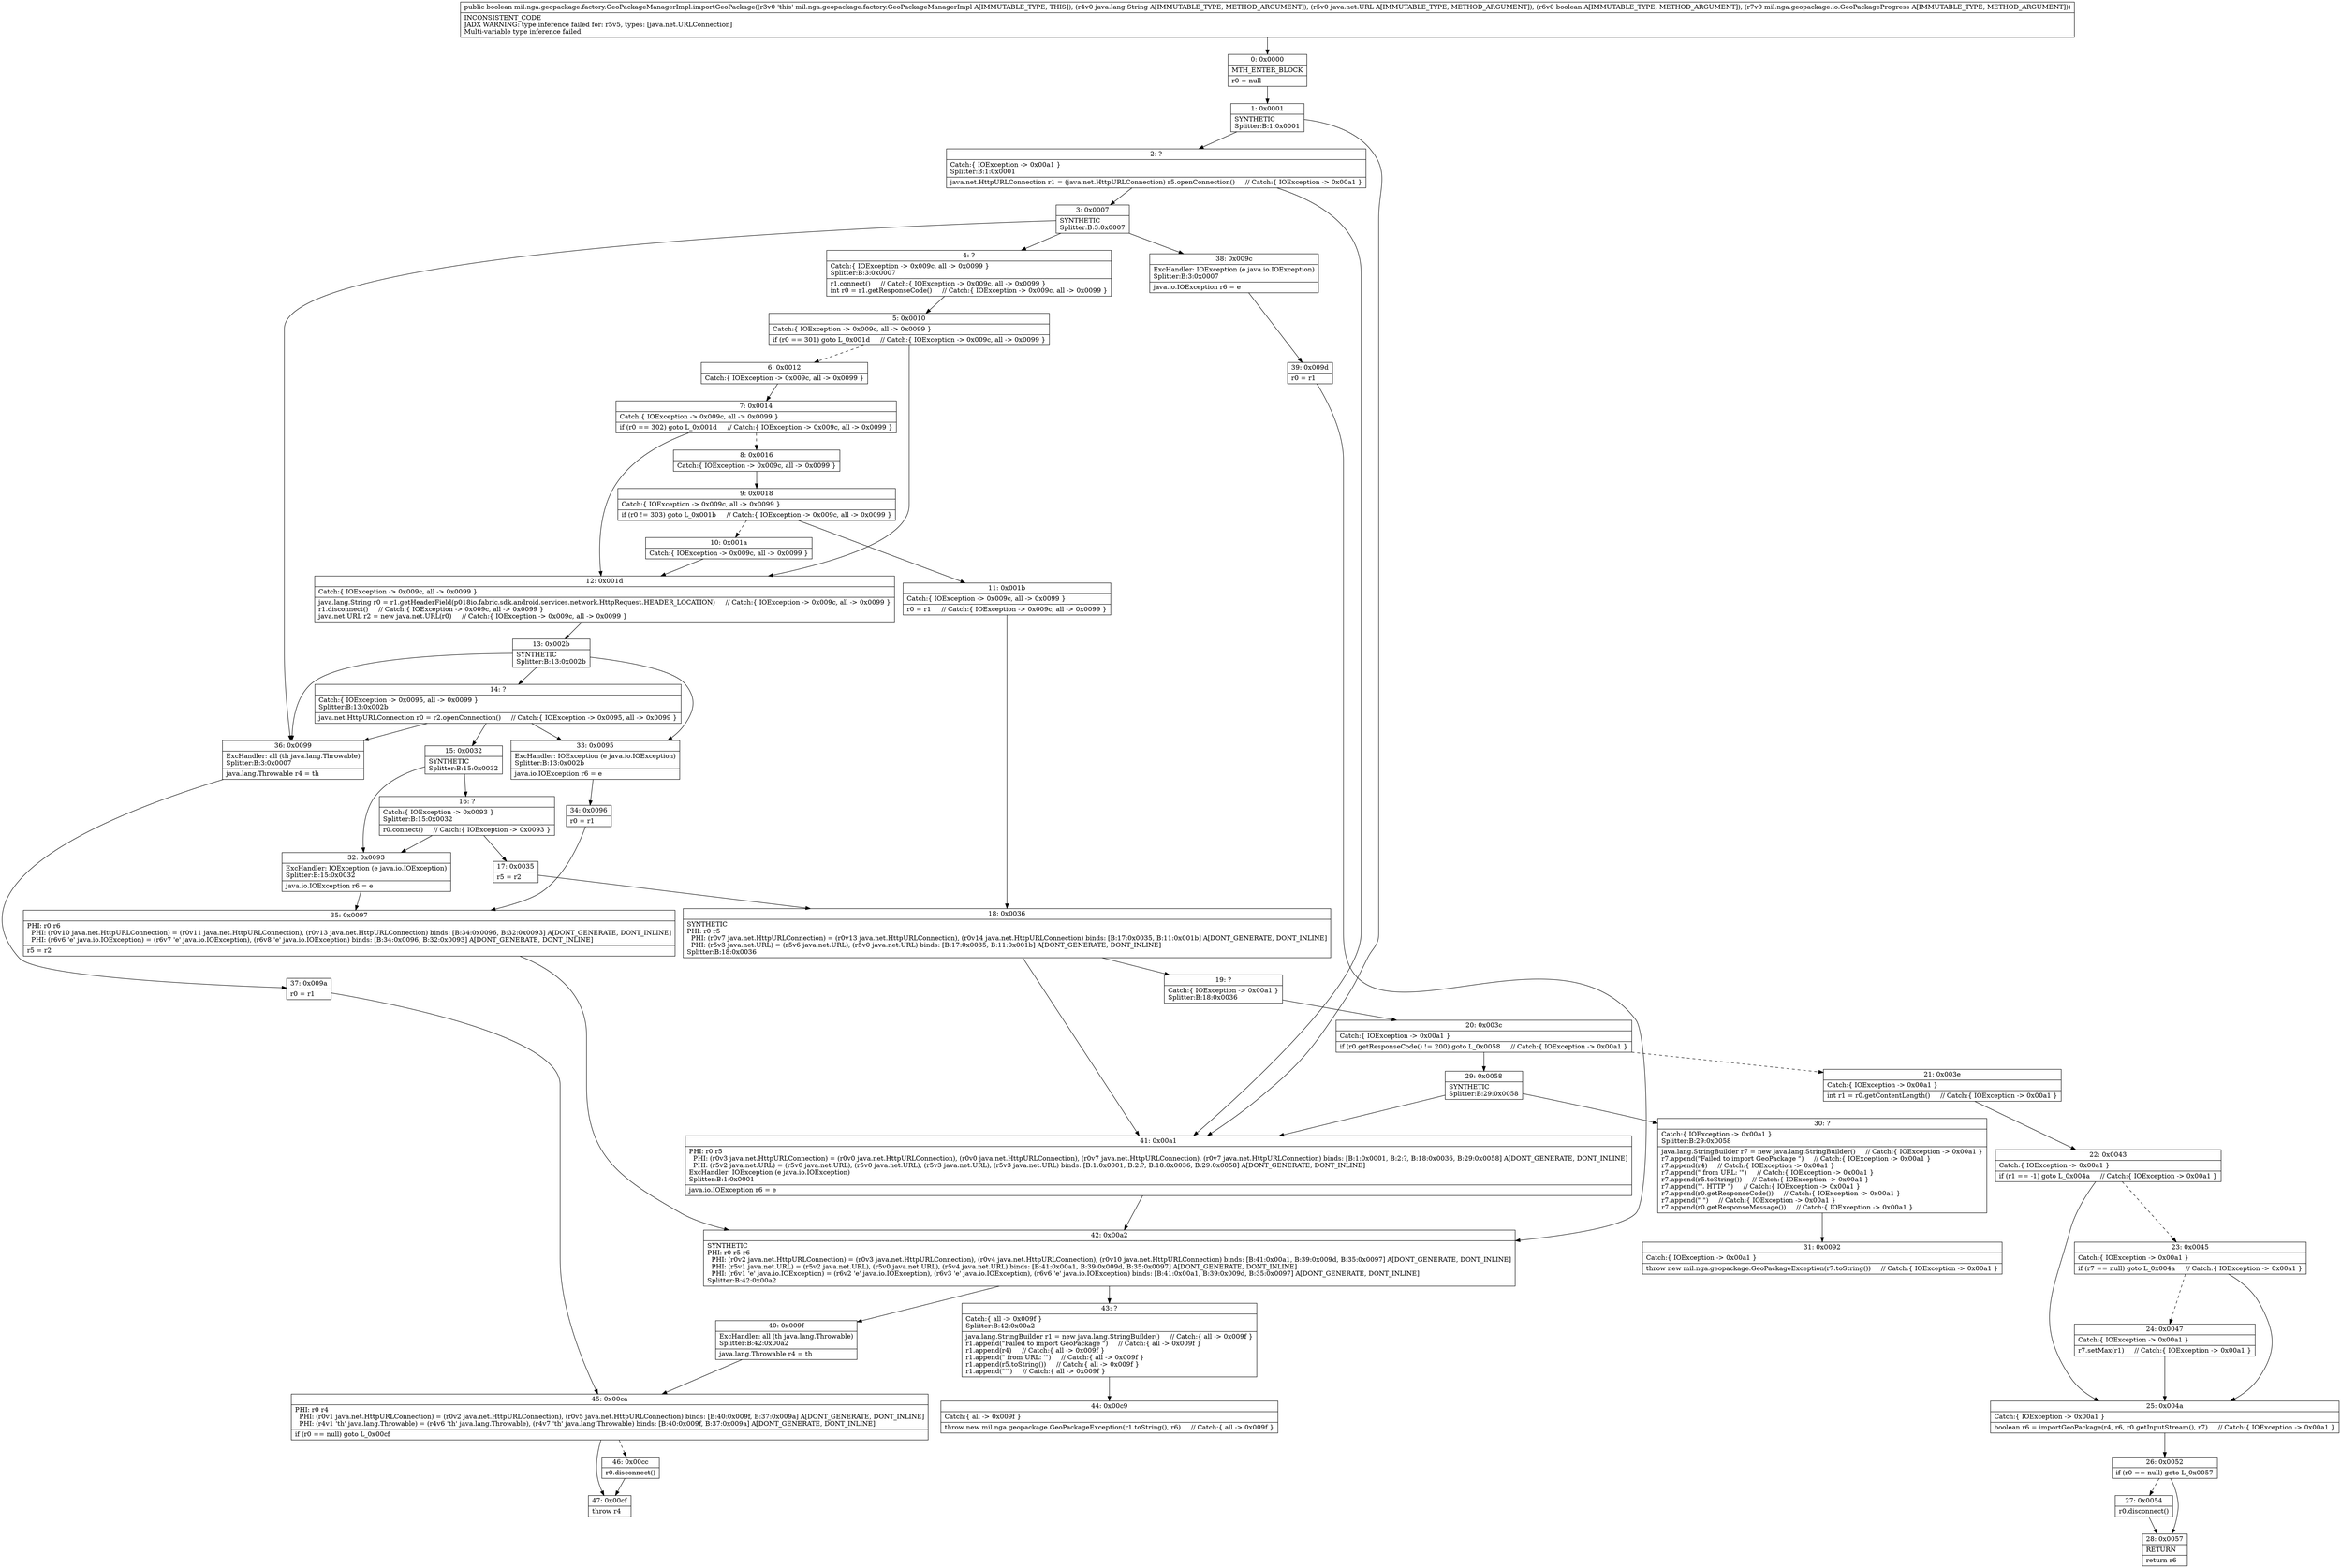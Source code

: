 digraph "CFG formil.nga.geopackage.factory.GeoPackageManagerImpl.importGeoPackage(Ljava\/lang\/String;Ljava\/net\/URL;ZLmil\/nga\/geopackage\/io\/GeoPackageProgress;)Z" {
Node_0 [shape=record,label="{0\:\ 0x0000|MTH_ENTER_BLOCK\l|r0 = null\l}"];
Node_1 [shape=record,label="{1\:\ 0x0001|SYNTHETIC\lSplitter:B:1:0x0001\l}"];
Node_2 [shape=record,label="{2\:\ ?|Catch:\{ IOException \-\> 0x00a1 \}\lSplitter:B:1:0x0001\l|java.net.HttpURLConnection r1 = (java.net.HttpURLConnection) r5.openConnection()     \/\/ Catch:\{ IOException \-\> 0x00a1 \}\l}"];
Node_3 [shape=record,label="{3\:\ 0x0007|SYNTHETIC\lSplitter:B:3:0x0007\l}"];
Node_4 [shape=record,label="{4\:\ ?|Catch:\{ IOException \-\> 0x009c, all \-\> 0x0099 \}\lSplitter:B:3:0x0007\l|r1.connect()     \/\/ Catch:\{ IOException \-\> 0x009c, all \-\> 0x0099 \}\lint r0 = r1.getResponseCode()     \/\/ Catch:\{ IOException \-\> 0x009c, all \-\> 0x0099 \}\l}"];
Node_5 [shape=record,label="{5\:\ 0x0010|Catch:\{ IOException \-\> 0x009c, all \-\> 0x0099 \}\l|if (r0 == 301) goto L_0x001d     \/\/ Catch:\{ IOException \-\> 0x009c, all \-\> 0x0099 \}\l}"];
Node_6 [shape=record,label="{6\:\ 0x0012|Catch:\{ IOException \-\> 0x009c, all \-\> 0x0099 \}\l}"];
Node_7 [shape=record,label="{7\:\ 0x0014|Catch:\{ IOException \-\> 0x009c, all \-\> 0x0099 \}\l|if (r0 == 302) goto L_0x001d     \/\/ Catch:\{ IOException \-\> 0x009c, all \-\> 0x0099 \}\l}"];
Node_8 [shape=record,label="{8\:\ 0x0016|Catch:\{ IOException \-\> 0x009c, all \-\> 0x0099 \}\l}"];
Node_9 [shape=record,label="{9\:\ 0x0018|Catch:\{ IOException \-\> 0x009c, all \-\> 0x0099 \}\l|if (r0 != 303) goto L_0x001b     \/\/ Catch:\{ IOException \-\> 0x009c, all \-\> 0x0099 \}\l}"];
Node_10 [shape=record,label="{10\:\ 0x001a|Catch:\{ IOException \-\> 0x009c, all \-\> 0x0099 \}\l}"];
Node_11 [shape=record,label="{11\:\ 0x001b|Catch:\{ IOException \-\> 0x009c, all \-\> 0x0099 \}\l|r0 = r1     \/\/ Catch:\{ IOException \-\> 0x009c, all \-\> 0x0099 \}\l}"];
Node_12 [shape=record,label="{12\:\ 0x001d|Catch:\{ IOException \-\> 0x009c, all \-\> 0x0099 \}\l|java.lang.String r0 = r1.getHeaderField(p018io.fabric.sdk.android.services.network.HttpRequest.HEADER_LOCATION)     \/\/ Catch:\{ IOException \-\> 0x009c, all \-\> 0x0099 \}\lr1.disconnect()     \/\/ Catch:\{ IOException \-\> 0x009c, all \-\> 0x0099 \}\ljava.net.URL r2 = new java.net.URL(r0)     \/\/ Catch:\{ IOException \-\> 0x009c, all \-\> 0x0099 \}\l}"];
Node_13 [shape=record,label="{13\:\ 0x002b|SYNTHETIC\lSplitter:B:13:0x002b\l}"];
Node_14 [shape=record,label="{14\:\ ?|Catch:\{ IOException \-\> 0x0095, all \-\> 0x0099 \}\lSplitter:B:13:0x002b\l|java.net.HttpURLConnection r0 = r2.openConnection()     \/\/ Catch:\{ IOException \-\> 0x0095, all \-\> 0x0099 \}\l}"];
Node_15 [shape=record,label="{15\:\ 0x0032|SYNTHETIC\lSplitter:B:15:0x0032\l}"];
Node_16 [shape=record,label="{16\:\ ?|Catch:\{ IOException \-\> 0x0093 \}\lSplitter:B:15:0x0032\l|r0.connect()     \/\/ Catch:\{ IOException \-\> 0x0093 \}\l}"];
Node_17 [shape=record,label="{17\:\ 0x0035|r5 = r2\l}"];
Node_18 [shape=record,label="{18\:\ 0x0036|SYNTHETIC\lPHI: r0 r5 \l  PHI: (r0v7 java.net.HttpURLConnection) = (r0v13 java.net.HttpURLConnection), (r0v14 java.net.HttpURLConnection) binds: [B:17:0x0035, B:11:0x001b] A[DONT_GENERATE, DONT_INLINE]\l  PHI: (r5v3 java.net.URL) = (r5v6 java.net.URL), (r5v0 java.net.URL) binds: [B:17:0x0035, B:11:0x001b] A[DONT_GENERATE, DONT_INLINE]\lSplitter:B:18:0x0036\l}"];
Node_19 [shape=record,label="{19\:\ ?|Catch:\{ IOException \-\> 0x00a1 \}\lSplitter:B:18:0x0036\l}"];
Node_20 [shape=record,label="{20\:\ 0x003c|Catch:\{ IOException \-\> 0x00a1 \}\l|if (r0.getResponseCode() != 200) goto L_0x0058     \/\/ Catch:\{ IOException \-\> 0x00a1 \}\l}"];
Node_21 [shape=record,label="{21\:\ 0x003e|Catch:\{ IOException \-\> 0x00a1 \}\l|int r1 = r0.getContentLength()     \/\/ Catch:\{ IOException \-\> 0x00a1 \}\l}"];
Node_22 [shape=record,label="{22\:\ 0x0043|Catch:\{ IOException \-\> 0x00a1 \}\l|if (r1 == \-1) goto L_0x004a     \/\/ Catch:\{ IOException \-\> 0x00a1 \}\l}"];
Node_23 [shape=record,label="{23\:\ 0x0045|Catch:\{ IOException \-\> 0x00a1 \}\l|if (r7 == null) goto L_0x004a     \/\/ Catch:\{ IOException \-\> 0x00a1 \}\l}"];
Node_24 [shape=record,label="{24\:\ 0x0047|Catch:\{ IOException \-\> 0x00a1 \}\l|r7.setMax(r1)     \/\/ Catch:\{ IOException \-\> 0x00a1 \}\l}"];
Node_25 [shape=record,label="{25\:\ 0x004a|Catch:\{ IOException \-\> 0x00a1 \}\l|boolean r6 = importGeoPackage(r4, r6, r0.getInputStream(), r7)     \/\/ Catch:\{ IOException \-\> 0x00a1 \}\l}"];
Node_26 [shape=record,label="{26\:\ 0x0052|if (r0 == null) goto L_0x0057\l}"];
Node_27 [shape=record,label="{27\:\ 0x0054|r0.disconnect()\l}"];
Node_28 [shape=record,label="{28\:\ 0x0057|RETURN\l|return r6\l}"];
Node_29 [shape=record,label="{29\:\ 0x0058|SYNTHETIC\lSplitter:B:29:0x0058\l}"];
Node_30 [shape=record,label="{30\:\ ?|Catch:\{ IOException \-\> 0x00a1 \}\lSplitter:B:29:0x0058\l|java.lang.StringBuilder r7 = new java.lang.StringBuilder()     \/\/ Catch:\{ IOException \-\> 0x00a1 \}\lr7.append(\"Failed to import GeoPackage \")     \/\/ Catch:\{ IOException \-\> 0x00a1 \}\lr7.append(r4)     \/\/ Catch:\{ IOException \-\> 0x00a1 \}\lr7.append(\" from URL: '\")     \/\/ Catch:\{ IOException \-\> 0x00a1 \}\lr7.append(r5.toString())     \/\/ Catch:\{ IOException \-\> 0x00a1 \}\lr7.append(\"'. HTTP \")     \/\/ Catch:\{ IOException \-\> 0x00a1 \}\lr7.append(r0.getResponseCode())     \/\/ Catch:\{ IOException \-\> 0x00a1 \}\lr7.append(\" \")     \/\/ Catch:\{ IOException \-\> 0x00a1 \}\lr7.append(r0.getResponseMessage())     \/\/ Catch:\{ IOException \-\> 0x00a1 \}\l}"];
Node_31 [shape=record,label="{31\:\ 0x0092|Catch:\{ IOException \-\> 0x00a1 \}\l|throw new mil.nga.geopackage.GeoPackageException(r7.toString())     \/\/ Catch:\{ IOException \-\> 0x00a1 \}\l}"];
Node_32 [shape=record,label="{32\:\ 0x0093|ExcHandler: IOException (e java.io.IOException)\lSplitter:B:15:0x0032\l|java.io.IOException r6 = e\l}"];
Node_33 [shape=record,label="{33\:\ 0x0095|ExcHandler: IOException (e java.io.IOException)\lSplitter:B:13:0x002b\l|java.io.IOException r6 = e\l}"];
Node_34 [shape=record,label="{34\:\ 0x0096|r0 = r1\l}"];
Node_35 [shape=record,label="{35\:\ 0x0097|PHI: r0 r6 \l  PHI: (r0v10 java.net.HttpURLConnection) = (r0v11 java.net.HttpURLConnection), (r0v13 java.net.HttpURLConnection) binds: [B:34:0x0096, B:32:0x0093] A[DONT_GENERATE, DONT_INLINE]\l  PHI: (r6v6 'e' java.io.IOException) = (r6v7 'e' java.io.IOException), (r6v8 'e' java.io.IOException) binds: [B:34:0x0096, B:32:0x0093] A[DONT_GENERATE, DONT_INLINE]\l|r5 = r2\l}"];
Node_36 [shape=record,label="{36\:\ 0x0099|ExcHandler: all (th java.lang.Throwable)\lSplitter:B:3:0x0007\l|java.lang.Throwable r4 = th\l}"];
Node_37 [shape=record,label="{37\:\ 0x009a|r0 = r1\l}"];
Node_38 [shape=record,label="{38\:\ 0x009c|ExcHandler: IOException (e java.io.IOException)\lSplitter:B:3:0x0007\l|java.io.IOException r6 = e\l}"];
Node_39 [shape=record,label="{39\:\ 0x009d|r0 = r1\l}"];
Node_40 [shape=record,label="{40\:\ 0x009f|ExcHandler: all (th java.lang.Throwable)\lSplitter:B:42:0x00a2\l|java.lang.Throwable r4 = th\l}"];
Node_41 [shape=record,label="{41\:\ 0x00a1|PHI: r0 r5 \l  PHI: (r0v3 java.net.HttpURLConnection) = (r0v0 java.net.HttpURLConnection), (r0v0 java.net.HttpURLConnection), (r0v7 java.net.HttpURLConnection), (r0v7 java.net.HttpURLConnection) binds: [B:1:0x0001, B:2:?, B:18:0x0036, B:29:0x0058] A[DONT_GENERATE, DONT_INLINE]\l  PHI: (r5v2 java.net.URL) = (r5v0 java.net.URL), (r5v0 java.net.URL), (r5v3 java.net.URL), (r5v3 java.net.URL) binds: [B:1:0x0001, B:2:?, B:18:0x0036, B:29:0x0058] A[DONT_GENERATE, DONT_INLINE]\lExcHandler: IOException (e java.io.IOException)\lSplitter:B:1:0x0001\l|java.io.IOException r6 = e\l}"];
Node_42 [shape=record,label="{42\:\ 0x00a2|SYNTHETIC\lPHI: r0 r5 r6 \l  PHI: (r0v2 java.net.HttpURLConnection) = (r0v3 java.net.HttpURLConnection), (r0v4 java.net.HttpURLConnection), (r0v10 java.net.HttpURLConnection) binds: [B:41:0x00a1, B:39:0x009d, B:35:0x0097] A[DONT_GENERATE, DONT_INLINE]\l  PHI: (r5v1 java.net.URL) = (r5v2 java.net.URL), (r5v0 java.net.URL), (r5v4 java.net.URL) binds: [B:41:0x00a1, B:39:0x009d, B:35:0x0097] A[DONT_GENERATE, DONT_INLINE]\l  PHI: (r6v1 'e' java.io.IOException) = (r6v2 'e' java.io.IOException), (r6v3 'e' java.io.IOException), (r6v6 'e' java.io.IOException) binds: [B:41:0x00a1, B:39:0x009d, B:35:0x0097] A[DONT_GENERATE, DONT_INLINE]\lSplitter:B:42:0x00a2\l}"];
Node_43 [shape=record,label="{43\:\ ?|Catch:\{ all \-\> 0x009f \}\lSplitter:B:42:0x00a2\l|java.lang.StringBuilder r1 = new java.lang.StringBuilder()     \/\/ Catch:\{ all \-\> 0x009f \}\lr1.append(\"Failed to import GeoPackage \")     \/\/ Catch:\{ all \-\> 0x009f \}\lr1.append(r4)     \/\/ Catch:\{ all \-\> 0x009f \}\lr1.append(\" from URL: '\")     \/\/ Catch:\{ all \-\> 0x009f \}\lr1.append(r5.toString())     \/\/ Catch:\{ all \-\> 0x009f \}\lr1.append(\"'\")     \/\/ Catch:\{ all \-\> 0x009f \}\l}"];
Node_44 [shape=record,label="{44\:\ 0x00c9|Catch:\{ all \-\> 0x009f \}\l|throw new mil.nga.geopackage.GeoPackageException(r1.toString(), r6)     \/\/ Catch:\{ all \-\> 0x009f \}\l}"];
Node_45 [shape=record,label="{45\:\ 0x00ca|PHI: r0 r4 \l  PHI: (r0v1 java.net.HttpURLConnection) = (r0v2 java.net.HttpURLConnection), (r0v5 java.net.HttpURLConnection) binds: [B:40:0x009f, B:37:0x009a] A[DONT_GENERATE, DONT_INLINE]\l  PHI: (r4v1 'th' java.lang.Throwable) = (r4v6 'th' java.lang.Throwable), (r4v7 'th' java.lang.Throwable) binds: [B:40:0x009f, B:37:0x009a] A[DONT_GENERATE, DONT_INLINE]\l|if (r0 == null) goto L_0x00cf\l}"];
Node_46 [shape=record,label="{46\:\ 0x00cc|r0.disconnect()\l}"];
Node_47 [shape=record,label="{47\:\ 0x00cf|throw r4\l}"];
MethodNode[shape=record,label="{public boolean mil.nga.geopackage.factory.GeoPackageManagerImpl.importGeoPackage((r3v0 'this' mil.nga.geopackage.factory.GeoPackageManagerImpl A[IMMUTABLE_TYPE, THIS]), (r4v0 java.lang.String A[IMMUTABLE_TYPE, METHOD_ARGUMENT]), (r5v0 java.net.URL A[IMMUTABLE_TYPE, METHOD_ARGUMENT]), (r6v0 boolean A[IMMUTABLE_TYPE, METHOD_ARGUMENT]), (r7v0 mil.nga.geopackage.io.GeoPackageProgress A[IMMUTABLE_TYPE, METHOD_ARGUMENT]))  | INCONSISTENT_CODE\lJADX WARNING: type inference failed for: r5v5, types: [java.net.URLConnection]\lMulti\-variable type inference failed\l}"];
MethodNode -> Node_0;
Node_0 -> Node_1;
Node_1 -> Node_2;
Node_1 -> Node_41;
Node_2 -> Node_3;
Node_2 -> Node_41;
Node_3 -> Node_4;
Node_3 -> Node_38;
Node_3 -> Node_36;
Node_4 -> Node_5;
Node_5 -> Node_6[style=dashed];
Node_5 -> Node_12;
Node_6 -> Node_7;
Node_7 -> Node_8[style=dashed];
Node_7 -> Node_12;
Node_8 -> Node_9;
Node_9 -> Node_10[style=dashed];
Node_9 -> Node_11;
Node_10 -> Node_12;
Node_11 -> Node_18;
Node_12 -> Node_13;
Node_13 -> Node_14;
Node_13 -> Node_33;
Node_13 -> Node_36;
Node_14 -> Node_15;
Node_14 -> Node_33;
Node_14 -> Node_36;
Node_15 -> Node_16;
Node_15 -> Node_32;
Node_16 -> Node_17;
Node_16 -> Node_32;
Node_17 -> Node_18;
Node_18 -> Node_19;
Node_18 -> Node_41;
Node_19 -> Node_20;
Node_20 -> Node_21[style=dashed];
Node_20 -> Node_29;
Node_21 -> Node_22;
Node_22 -> Node_23[style=dashed];
Node_22 -> Node_25;
Node_23 -> Node_24[style=dashed];
Node_23 -> Node_25;
Node_24 -> Node_25;
Node_25 -> Node_26;
Node_26 -> Node_27[style=dashed];
Node_26 -> Node_28;
Node_27 -> Node_28;
Node_29 -> Node_30;
Node_29 -> Node_41;
Node_30 -> Node_31;
Node_32 -> Node_35;
Node_33 -> Node_34;
Node_34 -> Node_35;
Node_35 -> Node_42;
Node_36 -> Node_37;
Node_37 -> Node_45;
Node_38 -> Node_39;
Node_39 -> Node_42;
Node_40 -> Node_45;
Node_41 -> Node_42;
Node_42 -> Node_43;
Node_42 -> Node_40;
Node_43 -> Node_44;
Node_45 -> Node_46[style=dashed];
Node_45 -> Node_47;
Node_46 -> Node_47;
}


